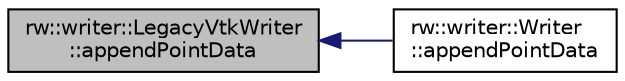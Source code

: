 digraph "rw::writer::LegacyVtkWriter::appendPointData"
{
  edge [fontname="Helvetica",fontsize="10",labelfontname="Helvetica",labelfontsize="10"];
  node [fontname="Helvetica",fontsize="10",shape=record];
  rankdir="LR";
  Node24 [label="rw::writer::LegacyVtkWriter\l::appendPointData",height=0.2,width=0.4,color="black", fillcolor="grey75", style="filled", fontcolor="black"];
  Node24 -> Node25 [dir="back",color="midnightblue",fontsize="10",style="solid",fontname="Helvetica"];
  Node25 [label="rw::writer::Writer\l::appendPointData",height=0.2,width=0.4,color="black", fillcolor="white", style="filled",URL="$classrw_1_1writer_1_1Writer.html#a4eb934acd3104065ef39569ea12c600f",tooltip="Writes the scalar point data to the file. "];
}
